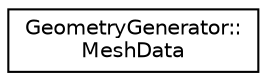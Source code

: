 digraph "Graphical Class Hierarchy"
{
 // LATEX_PDF_SIZE
  edge [fontname="Helvetica",fontsize="10",labelfontname="Helvetica",labelfontsize="10"];
  node [fontname="Helvetica",fontsize="10",shape=record];
  rankdir="LR";
  Node0 [label="GeometryGenerator::\lMeshData",height=0.2,width=0.4,color="black", fillcolor="white", style="filled",URL="$struct_geometry_generator_1_1_mesh_data.html",tooltip="summary> Creates a box centered at the origin with the given dimensions, where each face has m rows a..."];
}
